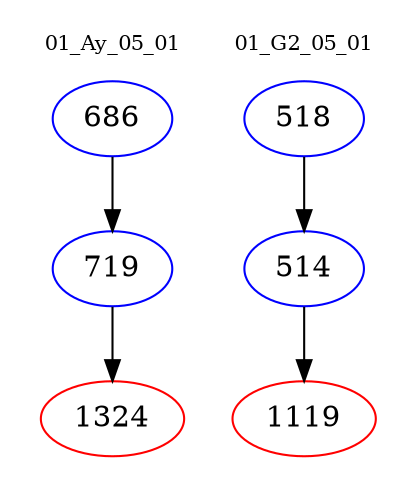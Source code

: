 digraph{
subgraph cluster_0 {
color = white
label = "01_Ay_05_01";
fontsize=10;
T0_686 [label="686", color="blue"]
T0_686 -> T0_719 [color="black"]
T0_719 [label="719", color="blue"]
T0_719 -> T0_1324 [color="black"]
T0_1324 [label="1324", color="red"]
}
subgraph cluster_1 {
color = white
label = "01_G2_05_01";
fontsize=10;
T1_518 [label="518", color="blue"]
T1_518 -> T1_514 [color="black"]
T1_514 [label="514", color="blue"]
T1_514 -> T1_1119 [color="black"]
T1_1119 [label="1119", color="red"]
}
}
